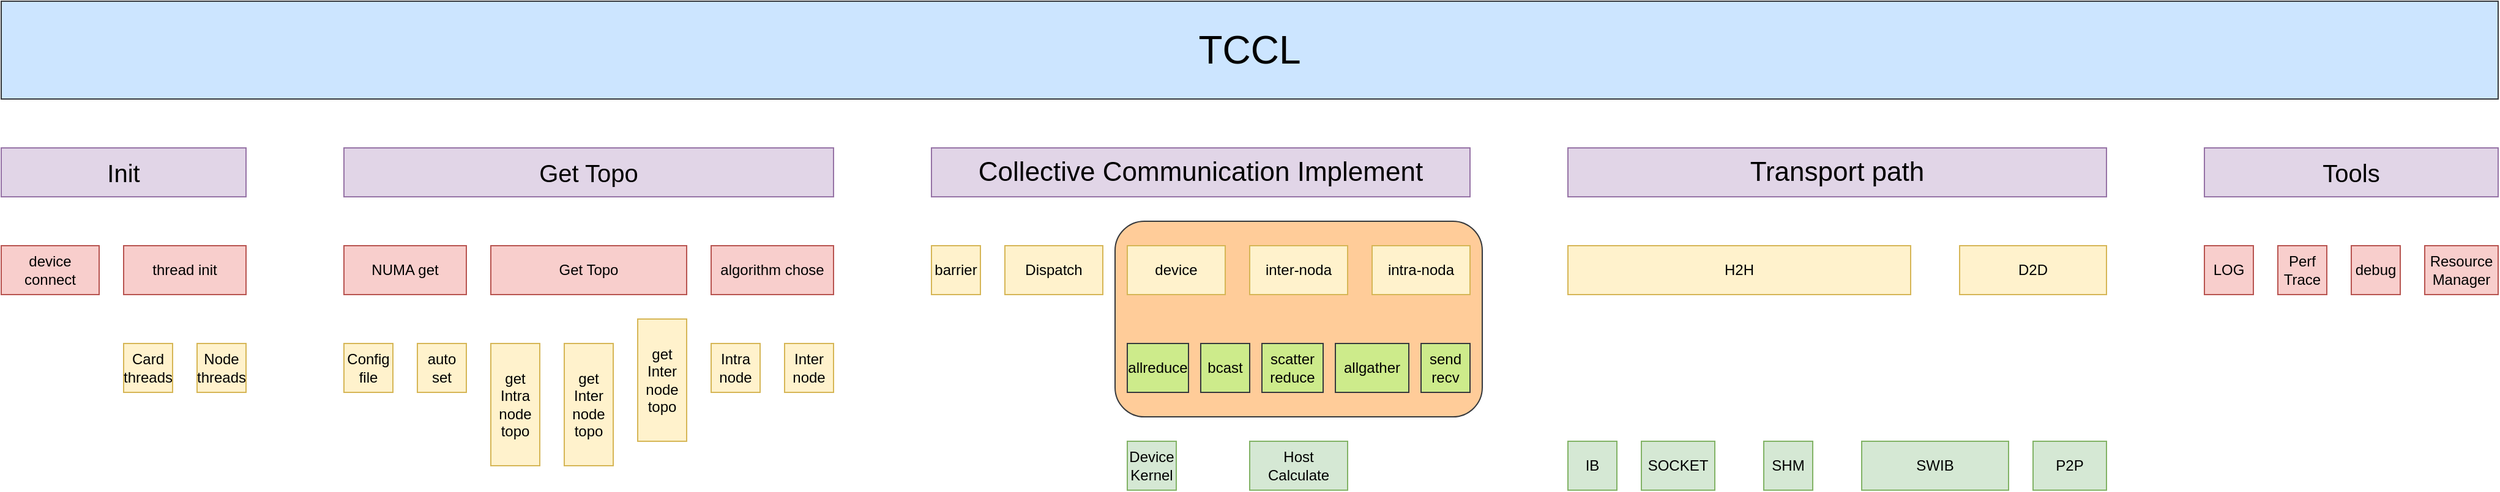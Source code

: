 <mxfile version="21.0.10" type="github">
  <diagram name="Page-1" id="CfoDmrlTRuN8QncxeKQL">
    <mxGraphModel dx="2358" dy="1304" grid="1" gridSize="10" guides="1" tooltips="1" connect="1" arrows="1" fold="1" page="1" pageScale="1" pageWidth="850" pageHeight="1100" math="0" shadow="0">
      <root>
        <mxCell id="0" />
        <mxCell id="1" parent="0" />
        <mxCell id="JbZJTvgXob_sXZLr-xso-43" value="" style="rounded=1;whiteSpace=wrap;html=1;fillColor=#ffcc99;strokeColor=#36393d;" parent="1" vertex="1">
          <mxGeometry x="910" y="500" width="300" height="160" as="geometry" />
        </mxCell>
        <mxCell id="JbZJTvgXob_sXZLr-xso-1" value="&lt;font style=&quot;font-size: 32px;&quot;&gt;TCCL&lt;/font&gt;" style="rounded=0;whiteSpace=wrap;html=1;fillColor=#cce5ff;strokeColor=#36393d;" parent="1" vertex="1">
          <mxGeometry y="320" width="2040" height="80" as="geometry" />
        </mxCell>
        <mxCell id="JbZJTvgXob_sXZLr-xso-2" value="Init" style="rounded=0;whiteSpace=wrap;html=1;fillColor=#e1d5e7;strokeColor=#9673a6;fontSize=20;" parent="1" vertex="1">
          <mxGeometry y="440" width="200" height="40" as="geometry" />
        </mxCell>
        <mxCell id="JbZJTvgXob_sXZLr-xso-3" value="Tools" style="rounded=0;whiteSpace=wrap;html=1;fillColor=#e1d5e7;strokeColor=#9673a6;fontSize=20;" parent="1" vertex="1">
          <mxGeometry x="1800" y="440" width="240" height="40" as="geometry" />
        </mxCell>
        <mxCell id="JbZJTvgXob_sXZLr-xso-5" value="LOG" style="rounded=0;whiteSpace=wrap;html=1;fillColor=#f8cecc;strokeColor=#b85450;" parent="1" vertex="1">
          <mxGeometry x="1800" y="520" width="40" height="40" as="geometry" />
        </mxCell>
        <mxCell id="JbZJTvgXob_sXZLr-xso-6" value="Perf Trace" style="rounded=0;whiteSpace=wrap;html=1;fillColor=#f8cecc;strokeColor=#b85450;" parent="1" vertex="1">
          <mxGeometry x="1860" y="520" width="40" height="40" as="geometry" />
        </mxCell>
        <mxCell id="JbZJTvgXob_sXZLr-xso-7" value="&lt;font style=&quot;font-size: 22px;&quot;&gt;Transport path&lt;/font&gt;" style="rounded=0;whiteSpace=wrap;html=1;fillColor=#e1d5e7;strokeColor=#9673a6;fontSize=21;" parent="1" vertex="1">
          <mxGeometry x="1280" y="440" width="440" height="40" as="geometry" />
        </mxCell>
        <mxCell id="JbZJTvgXob_sXZLr-xso-11" value="Dispatch" style="rounded=0;whiteSpace=wrap;html=1;fillColor=#fff2cc;strokeColor=#d6b656;" parent="1" vertex="1">
          <mxGeometry x="820" y="520" width="80" height="40" as="geometry" />
        </mxCell>
        <mxCell id="JbZJTvgXob_sXZLr-xso-12" value="device" style="rounded=0;whiteSpace=wrap;html=1;fillColor=#fff2cc;strokeColor=#d6b656;" parent="1" vertex="1">
          <mxGeometry x="920" y="520" width="80" height="40" as="geometry" />
        </mxCell>
        <mxCell id="JbZJTvgXob_sXZLr-xso-13" value="intra-noda" style="rounded=0;whiteSpace=wrap;html=1;fillColor=#fff2cc;strokeColor=#d6b656;" parent="1" vertex="1">
          <mxGeometry x="1120" y="520" width="80" height="40" as="geometry" />
        </mxCell>
        <mxCell id="JbZJTvgXob_sXZLr-xso-14" value="&lt;font style=&quot;font-size: 22px;&quot;&gt;Collective Communication Implement&lt;/font&gt;" style="rounded=0;whiteSpace=wrap;html=1;fillColor=#e1d5e7;strokeColor=#9673a6;" parent="1" vertex="1">
          <mxGeometry x="760" y="440" width="440" height="40" as="geometry" />
        </mxCell>
        <mxCell id="JbZJTvgXob_sXZLr-xso-15" value="H2H" style="rounded=0;whiteSpace=wrap;html=1;fillColor=#fff2cc;strokeColor=#d6b656;" parent="1" vertex="1">
          <mxGeometry x="1280" y="520" width="280" height="40" as="geometry" />
        </mxCell>
        <mxCell id="JbZJTvgXob_sXZLr-xso-16" value="D2D" style="rounded=0;whiteSpace=wrap;html=1;fillColor=#fff2cc;strokeColor=#d6b656;" parent="1" vertex="1">
          <mxGeometry x="1600" y="520" width="120" height="40" as="geometry" />
        </mxCell>
        <mxCell id="JbZJTvgXob_sXZLr-xso-17" value="IB" style="rounded=0;whiteSpace=wrap;html=1;fillColor=#d5e8d4;strokeColor=#82b366;" parent="1" vertex="1">
          <mxGeometry x="1280" y="680" width="40" height="40" as="geometry" />
        </mxCell>
        <mxCell id="JbZJTvgXob_sXZLr-xso-18" value="SOCKET" style="rounded=0;whiteSpace=wrap;html=1;fillColor=#d5e8d4;strokeColor=#82b366;" parent="1" vertex="1">
          <mxGeometry x="1340" y="680" width="60" height="40" as="geometry" />
        </mxCell>
        <mxCell id="JbZJTvgXob_sXZLr-xso-19" value="SWIB" style="rounded=0;whiteSpace=wrap;html=1;fillColor=#d5e8d4;strokeColor=#82b366;" parent="1" vertex="1">
          <mxGeometry x="1520" y="680" width="120" height="40" as="geometry" />
        </mxCell>
        <mxCell id="JbZJTvgXob_sXZLr-xso-20" value="P2P" style="rounded=0;whiteSpace=wrap;html=1;fillColor=#d5e8d4;strokeColor=#82b366;" parent="1" vertex="1">
          <mxGeometry x="1660" y="680" width="60" height="40" as="geometry" />
        </mxCell>
        <mxCell id="JbZJTvgXob_sXZLr-xso-22" value="SHM" style="rounded=0;whiteSpace=wrap;html=1;fillColor=#d5e8d4;strokeColor=#82b366;" parent="1" vertex="1">
          <mxGeometry x="1440" y="680" width="40" height="40" as="geometry" />
        </mxCell>
        <mxCell id="JbZJTvgXob_sXZLr-xso-23" value="inter-noda" style="rounded=0;whiteSpace=wrap;html=1;fillColor=#fff2cc;strokeColor=#d6b656;" parent="1" vertex="1">
          <mxGeometry x="1020" y="520" width="80" height="40" as="geometry" />
        </mxCell>
        <mxCell id="JbZJTvgXob_sXZLr-xso-24" value="Resource Manager" style="rounded=0;whiteSpace=wrap;html=1;fillColor=#f8cecc;strokeColor=#b85450;" parent="1" vertex="1">
          <mxGeometry x="1980" y="520" width="60" height="40" as="geometry" />
        </mxCell>
        <mxCell id="JbZJTvgXob_sXZLr-xso-31" value="debug" style="rounded=0;whiteSpace=wrap;html=1;fillColor=#f8cecc;strokeColor=#b85450;" parent="1" vertex="1">
          <mxGeometry x="1920" y="520" width="40" height="40" as="geometry" />
        </mxCell>
        <mxCell id="JbZJTvgXob_sXZLr-xso-36" value="allreduce" style="rounded=0;whiteSpace=wrap;html=1;fillColor=#cdeb8b;strokeColor=#36393d;" parent="1" vertex="1">
          <mxGeometry x="920" y="600" width="50" height="40" as="geometry" />
        </mxCell>
        <mxCell id="JbZJTvgXob_sXZLr-xso-37" value="bcast" style="rounded=0;whiteSpace=wrap;html=1;fillColor=#cdeb8b;strokeColor=#36393d;" parent="1" vertex="1">
          <mxGeometry x="980" y="600" width="40" height="40" as="geometry" />
        </mxCell>
        <mxCell id="JbZJTvgXob_sXZLr-xso-38" value="scatter&lt;br&gt;reduce" style="rounded=0;whiteSpace=wrap;html=1;fillColor=#cdeb8b;strokeColor=#36393d;" parent="1" vertex="1">
          <mxGeometry x="1030" y="600" width="50" height="40" as="geometry" />
        </mxCell>
        <mxCell id="JbZJTvgXob_sXZLr-xso-39" value="allgather" style="rounded=0;whiteSpace=wrap;html=1;fillColor=#cdeb8b;strokeColor=#36393d;" parent="1" vertex="1">
          <mxGeometry x="1090" y="600" width="60" height="40" as="geometry" />
        </mxCell>
        <mxCell id="JbZJTvgXob_sXZLr-xso-40" value="send&lt;br&gt;recv" style="rounded=0;whiteSpace=wrap;html=1;fillColor=#cdeb8b;strokeColor=#36393d;" parent="1" vertex="1">
          <mxGeometry x="1160" y="600" width="40" height="40" as="geometry" />
        </mxCell>
        <mxCell id="JbZJTvgXob_sXZLr-xso-41" value="barrier" style="rounded=0;whiteSpace=wrap;html=1;fillColor=#fff2cc;strokeColor=#d6b656;" parent="1" vertex="1">
          <mxGeometry x="760" y="520" width="40" height="40" as="geometry" />
        </mxCell>
        <mxCell id="JbZJTvgXob_sXZLr-xso-44" value="Device&lt;br&gt;Kernel" style="rounded=0;whiteSpace=wrap;html=1;fillColor=#d5e8d4;strokeColor=#82b366;" parent="1" vertex="1">
          <mxGeometry x="920" y="680" width="40" height="40" as="geometry" />
        </mxCell>
        <mxCell id="JbZJTvgXob_sXZLr-xso-45" value="Host&lt;br&gt;Calculate" style="rounded=0;whiteSpace=wrap;html=1;fillColor=#d5e8d4;strokeColor=#82b366;" parent="1" vertex="1">
          <mxGeometry x="1020" y="680" width="80" height="40" as="geometry" />
        </mxCell>
        <mxCell id="JbZJTvgXob_sXZLr-xso-46" value="thread init" style="rounded=0;whiteSpace=wrap;html=1;fillColor=#f8cecc;strokeColor=#b85450;" parent="1" vertex="1">
          <mxGeometry x="100" y="520" width="100" height="40" as="geometry" />
        </mxCell>
        <mxCell id="JbZJTvgXob_sXZLr-xso-47" value="algorithm chose" style="rounded=0;whiteSpace=wrap;html=1;fillColor=#f8cecc;strokeColor=#b85450;" parent="1" vertex="1">
          <mxGeometry x="580" y="520" width="100" height="40" as="geometry" />
        </mxCell>
        <mxCell id="JbZJTvgXob_sXZLr-xso-48" value="Card&lt;br&gt;threads" style="rounded=0;whiteSpace=wrap;html=1;fillColor=#fff2cc;strokeColor=#d6b656;" parent="1" vertex="1">
          <mxGeometry x="100" y="600" width="40" height="40" as="geometry" />
        </mxCell>
        <mxCell id="JbZJTvgXob_sXZLr-xso-49" value="Node&lt;br&gt;threads" style="rounded=0;whiteSpace=wrap;html=1;fillColor=#fff2cc;strokeColor=#d6b656;" parent="1" vertex="1">
          <mxGeometry x="160" y="600" width="40" height="40" as="geometry" />
        </mxCell>
        <mxCell id="JbZJTvgXob_sXZLr-xso-50" value="Intra&lt;br&gt;node" style="rounded=0;whiteSpace=wrap;html=1;fillColor=#fff2cc;strokeColor=#d6b656;" parent="1" vertex="1">
          <mxGeometry x="580" y="600" width="40" height="40" as="geometry" />
        </mxCell>
        <mxCell id="JbZJTvgXob_sXZLr-xso-51" value="Inter&lt;br&gt;node" style="rounded=0;whiteSpace=wrap;html=1;fillColor=#fff2cc;strokeColor=#d6b656;" parent="1" vertex="1">
          <mxGeometry x="640" y="600" width="40" height="40" as="geometry" />
        </mxCell>
        <mxCell id="JbZJTvgXob_sXZLr-xso-52" value="NUMA get" style="rounded=0;whiteSpace=wrap;html=1;fillColor=#f8cecc;strokeColor=#b85450;" parent="1" vertex="1">
          <mxGeometry x="280" y="520" width="100" height="40" as="geometry" />
        </mxCell>
        <mxCell id="JbZJTvgXob_sXZLr-xso-54" value="Config&lt;br&gt;file" style="rounded=0;whiteSpace=wrap;html=1;fillColor=#fff2cc;strokeColor=#d6b656;" parent="1" vertex="1">
          <mxGeometry x="280" y="600" width="40" height="40" as="geometry" />
        </mxCell>
        <mxCell id="JbZJTvgXob_sXZLr-xso-55" value="auto&lt;br&gt;set" style="rounded=0;whiteSpace=wrap;html=1;fillColor=#fff2cc;strokeColor=#d6b656;" parent="1" vertex="1">
          <mxGeometry x="340" y="600" width="40" height="40" as="geometry" />
        </mxCell>
        <mxCell id="JbZJTvgXob_sXZLr-xso-56" value="device connect" style="rounded=0;whiteSpace=wrap;html=1;fillColor=#f8cecc;strokeColor=#b85450;" parent="1" vertex="1">
          <mxGeometry y="520" width="80" height="40" as="geometry" />
        </mxCell>
        <mxCell id="ziQnkctGjnkfBdyc3xTk-1" value="Get Topo" style="rounded=0;whiteSpace=wrap;html=1;fillColor=#e1d5e7;strokeColor=#9673a6;fontSize=20;" vertex="1" parent="1">
          <mxGeometry x="280" y="440" width="400" height="40" as="geometry" />
        </mxCell>
        <mxCell id="ziQnkctGjnkfBdyc3xTk-2" value="Get Topo" style="rounded=0;whiteSpace=wrap;html=1;fillColor=#f8cecc;strokeColor=#b85450;" vertex="1" parent="1">
          <mxGeometry x="400" y="520" width="160" height="40" as="geometry" />
        </mxCell>
        <mxCell id="ziQnkctGjnkfBdyc3xTk-3" value="get&lt;br&gt;Intra&lt;br&gt;node&lt;br&gt;topo" style="rounded=0;whiteSpace=wrap;html=1;fillColor=#fff2cc;strokeColor=#d6b656;" vertex="1" parent="1">
          <mxGeometry x="400" y="600" width="40" height="100" as="geometry" />
        </mxCell>
        <mxCell id="ziQnkctGjnkfBdyc3xTk-4" value="get&lt;br&gt;Inter&lt;br&gt;node&lt;br&gt;topo" style="rounded=0;whiteSpace=wrap;html=1;fillColor=#fff2cc;strokeColor=#d6b656;" vertex="1" parent="1">
          <mxGeometry x="460" y="600" width="40" height="100" as="geometry" />
        </mxCell>
        <mxCell id="ziQnkctGjnkfBdyc3xTk-5" value="get&lt;br&gt;Inter&lt;br&gt;node&lt;br&gt;topo" style="rounded=0;whiteSpace=wrap;html=1;fillColor=#fff2cc;strokeColor=#d6b656;" vertex="1" parent="1">
          <mxGeometry x="520" y="580" width="40" height="100" as="geometry" />
        </mxCell>
      </root>
    </mxGraphModel>
  </diagram>
</mxfile>
